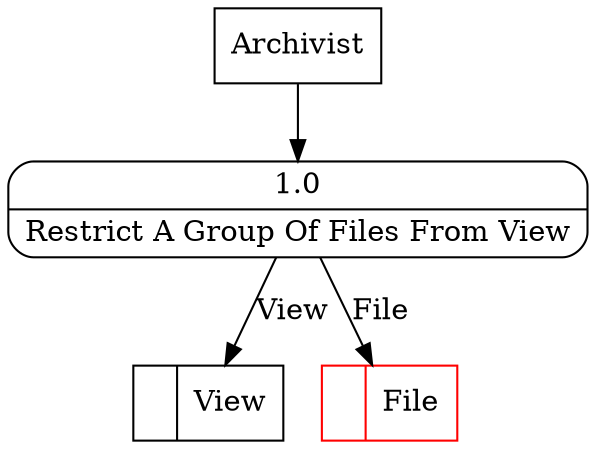 digraph dfd2{ 
node[shape=record]
200 [label="<f0>  |<f1> View " ];
201 [label="<f0>  |<f1> File " color=red];
202 [label="Archivist" shape=box];
203 [label="{<f0> 1.0|<f1> Restrict A Group Of Files From View }" shape=Mrecord];
202 -> 203
203 -> 201 [label="File"]
203 -> 200 [label="View"]
}